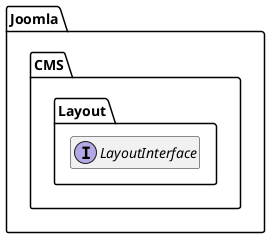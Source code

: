 @startuml
set namespaceSeparator \\
hide members
hide << alias >> circle

interface Joomla\\CMS\\Layout\\LayoutInterface
@enduml
